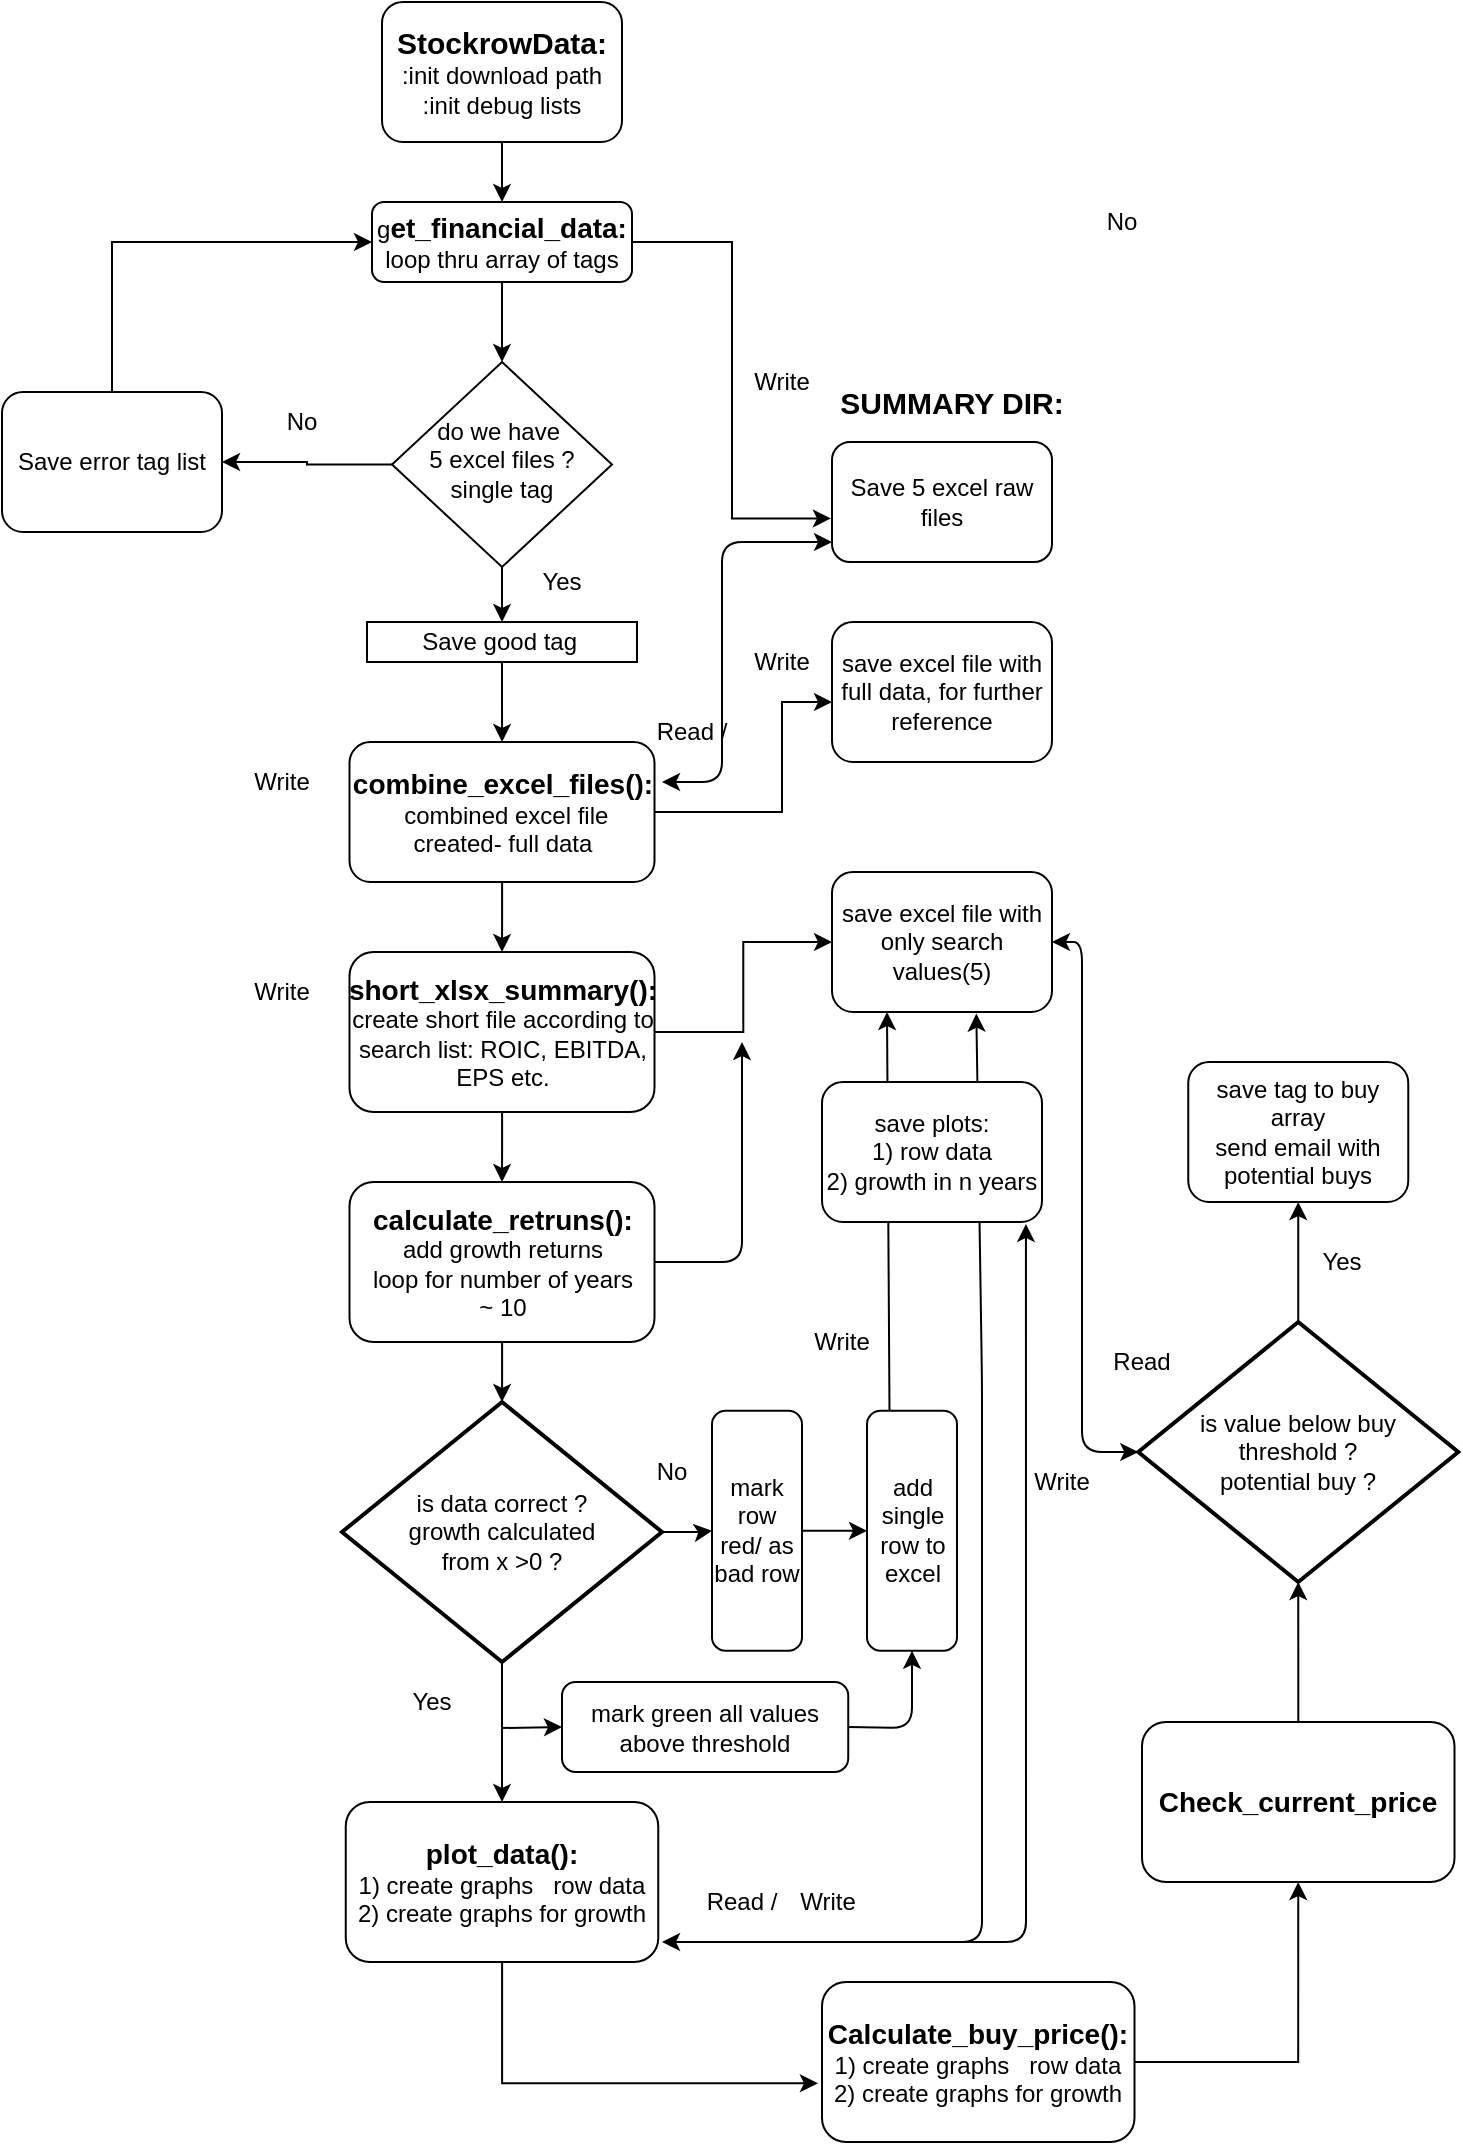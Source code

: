 <mxfile version="13.8.5" type="github">
  <diagram id="C5RBs43oDa-KdzZeNtuy" name="Page-1">
    <mxGraphModel dx="1038" dy="588" grid="1" gridSize="10" guides="1" tooltips="1" connect="1" arrows="1" fold="1" page="1" pageScale="1" pageWidth="827" pageHeight="1169" math="0" shadow="0">
      <root>
        <mxCell id="WIyWlLk6GJQsqaUBKTNV-0" />
        <mxCell id="WIyWlLk6GJQsqaUBKTNV-1" parent="WIyWlLk6GJQsqaUBKTNV-0" />
        <mxCell id="-RsRzmZnALrs33e4umH--4" style="edgeStyle=orthogonalEdgeStyle;rounded=0;orthogonalLoop=1;jettySize=auto;html=1;exitX=0.5;exitY=1;exitDx=0;exitDy=0;" edge="1" parent="WIyWlLk6GJQsqaUBKTNV-1" source="WIyWlLk6GJQsqaUBKTNV-3" target="WIyWlLk6GJQsqaUBKTNV-7">
          <mxGeometry relative="1" as="geometry" />
        </mxCell>
        <mxCell id="WIyWlLk6GJQsqaUBKTNV-3" value="&lt;b&gt;&lt;font style=&quot;font-size: 15px&quot;&gt;StockrowData:&lt;/font&gt;&lt;/b&gt;&lt;br&gt;:init download path&lt;br&gt;:init debug lists" style="rounded=1;whiteSpace=wrap;html=1;fontSize=12;glass=0;strokeWidth=1;shadow=0;" parent="WIyWlLk6GJQsqaUBKTNV-1" vertex="1">
          <mxGeometry x="240" y="80" width="120" height="70" as="geometry" />
        </mxCell>
        <mxCell id="-RsRzmZnALrs33e4umH--1" value="" style="edgeStyle=orthogonalEdgeStyle;rounded=0;orthogonalLoop=1;jettySize=auto;html=1;" edge="1" parent="WIyWlLk6GJQsqaUBKTNV-1" source="WIyWlLk6GJQsqaUBKTNV-6" target="WIyWlLk6GJQsqaUBKTNV-12">
          <mxGeometry relative="1" as="geometry" />
        </mxCell>
        <mxCell id="-RsRzmZnALrs33e4umH--20" value="" style="edgeStyle=orthogonalEdgeStyle;rounded=0;orthogonalLoop=1;jettySize=auto;html=1;entryX=0;entryY=0.5;entryDx=0;entryDy=0;entryPerimeter=0;" edge="1" parent="WIyWlLk6GJQsqaUBKTNV-1" source="WIyWlLk6GJQsqaUBKTNV-6" target="-RsRzmZnALrs33e4umH--14">
          <mxGeometry relative="1" as="geometry" />
        </mxCell>
        <mxCell id="WIyWlLk6GJQsqaUBKTNV-6" value="do we have&amp;nbsp;&lt;br&gt;5 excel files ?&lt;br&gt;single tag" style="rhombus;whiteSpace=wrap;html=1;shadow=0;fontFamily=Helvetica;fontSize=12;align=center;strokeWidth=1;spacing=6;spacingTop=-4;" parent="WIyWlLk6GJQsqaUBKTNV-1" vertex="1">
          <mxGeometry x="245" y="260" width="110" height="102.5" as="geometry" />
        </mxCell>
        <mxCell id="-RsRzmZnALrs33e4umH--3" style="edgeStyle=orthogonalEdgeStyle;rounded=0;orthogonalLoop=1;jettySize=auto;html=1;entryX=0.5;entryY=0;entryDx=0;entryDy=0;" edge="1" parent="WIyWlLk6GJQsqaUBKTNV-1" source="WIyWlLk6GJQsqaUBKTNV-7" target="WIyWlLk6GJQsqaUBKTNV-6">
          <mxGeometry relative="1" as="geometry" />
        </mxCell>
        <mxCell id="-RsRzmZnALrs33e4umH--113" style="edgeStyle=orthogonalEdgeStyle;rounded=0;orthogonalLoop=1;jettySize=auto;html=1;entryX=0.637;entryY=1.005;entryDx=0;entryDy=0;entryPerimeter=0;" edge="1" parent="WIyWlLk6GJQsqaUBKTNV-1" source="WIyWlLk6GJQsqaUBKTNV-7" target="-RsRzmZnALrs33e4umH--112">
          <mxGeometry relative="1" as="geometry">
            <mxPoint x="430" y="340" as="targetPoint" />
          </mxGeometry>
        </mxCell>
        <mxCell id="WIyWlLk6GJQsqaUBKTNV-7" value="g&lt;b&gt;&lt;font style=&quot;font-size: 14px&quot;&gt;et_financial_data:&lt;/font&gt;&lt;/b&gt;&lt;br&gt;loop thru array of tags" style="rounded=1;whiteSpace=wrap;html=1;fontSize=12;glass=0;strokeWidth=1;shadow=0;" parent="WIyWlLk6GJQsqaUBKTNV-1" vertex="1">
          <mxGeometry x="235" y="180" width="130" height="40" as="geometry" />
        </mxCell>
        <mxCell id="-RsRzmZnALrs33e4umH--2" style="edgeStyle=orthogonalEdgeStyle;rounded=0;orthogonalLoop=1;jettySize=auto;html=1;exitX=0;exitY=0.5;exitDx=0;exitDy=0;entryX=0;entryY=0.5;entryDx=0;entryDy=0;" edge="1" parent="WIyWlLk6GJQsqaUBKTNV-1" source="WIyWlLk6GJQsqaUBKTNV-12" target="WIyWlLk6GJQsqaUBKTNV-7">
          <mxGeometry relative="1" as="geometry" />
        </mxCell>
        <mxCell id="WIyWlLk6GJQsqaUBKTNV-12" value="Save error tag list" style="rounded=1;whiteSpace=wrap;html=1;fontSize=12;glass=0;strokeWidth=1;shadow=0;direction=south;" parent="WIyWlLk6GJQsqaUBKTNV-1" vertex="1">
          <mxGeometry x="50" y="275" width="110" height="70" as="geometry" />
        </mxCell>
        <mxCell id="-RsRzmZnALrs33e4umH--5" value="No&lt;br&gt;" style="text;html=1;strokeColor=none;fillColor=none;align=center;verticalAlign=middle;whiteSpace=wrap;rounded=0;" vertex="1" parent="WIyWlLk6GJQsqaUBKTNV-1">
          <mxGeometry x="590" y="180" width="40" height="20" as="geometry" />
        </mxCell>
        <mxCell id="-RsRzmZnALrs33e4umH--6" value="No&lt;br&gt;" style="text;html=1;strokeColor=none;fillColor=none;align=center;verticalAlign=middle;whiteSpace=wrap;rounded=0;" vertex="1" parent="WIyWlLk6GJQsqaUBKTNV-1">
          <mxGeometry x="180" y="280" width="40" height="20" as="geometry" />
        </mxCell>
        <mxCell id="-RsRzmZnALrs33e4umH--9" style="edgeStyle=orthogonalEdgeStyle;rounded=0;orthogonalLoop=1;jettySize=auto;html=1;exitX=0.5;exitY=1;exitDx=0;exitDy=0;" edge="1" parent="WIyWlLk6GJQsqaUBKTNV-1">
          <mxGeometry relative="1" as="geometry">
            <mxPoint x="330" y="400" as="sourcePoint" />
            <mxPoint x="330" y="400" as="targetPoint" />
          </mxGeometry>
        </mxCell>
        <mxCell id="-RsRzmZnALrs33e4umH--27" value="" style="edgeStyle=orthogonalEdgeStyle;rounded=0;orthogonalLoop=1;jettySize=auto;html=1;" edge="1" parent="WIyWlLk6GJQsqaUBKTNV-1" source="-RsRzmZnALrs33e4umH--10" target="-RsRzmZnALrs33e4umH--25">
          <mxGeometry relative="1" as="geometry">
            <Array as="points">
              <mxPoint x="440" y="485" />
              <mxPoint x="440" y="430" />
            </Array>
          </mxGeometry>
        </mxCell>
        <mxCell id="-RsRzmZnALrs33e4umH--30" style="edgeStyle=orthogonalEdgeStyle;rounded=0;orthogonalLoop=1;jettySize=auto;html=1;entryX=0.5;entryY=0;entryDx=0;entryDy=0;" edge="1" parent="WIyWlLk6GJQsqaUBKTNV-1" source="-RsRzmZnALrs33e4umH--10" target="-RsRzmZnALrs33e4umH--23">
          <mxGeometry relative="1" as="geometry" />
        </mxCell>
        <mxCell id="-RsRzmZnALrs33e4umH--10" value="&lt;b style=&quot;font-size: 14px&quot;&gt;&lt;font style=&quot;font-size: 14px&quot;&gt;combine_excel_files()&lt;/font&gt;&lt;font style=&quot;font-size: 14px&quot;&gt;:&lt;/font&gt;&lt;br&gt;&lt;/b&gt;&amp;nbsp;combined excel file created- full data" style="rounded=1;whiteSpace=wrap;html=1;fontSize=12;glass=0;strokeWidth=1;shadow=0;" vertex="1" parent="WIyWlLk6GJQsqaUBKTNV-1">
          <mxGeometry x="223.75" y="450" width="152.5" height="70" as="geometry" />
        </mxCell>
        <mxCell id="-RsRzmZnALrs33e4umH--12" value="Yes" style="text;html=1;strokeColor=none;fillColor=none;align=center;verticalAlign=middle;whiteSpace=wrap;rounded=0;" vertex="1" parent="WIyWlLk6GJQsqaUBKTNV-1">
          <mxGeometry x="310" y="360" width="40" height="20" as="geometry" />
        </mxCell>
        <mxCell id="-RsRzmZnALrs33e4umH--21" value="" style="edgeStyle=orthogonalEdgeStyle;rounded=0;orthogonalLoop=1;jettySize=auto;html=1;" edge="1" parent="WIyWlLk6GJQsqaUBKTNV-1" source="-RsRzmZnALrs33e4umH--14" target="-RsRzmZnALrs33e4umH--10">
          <mxGeometry relative="1" as="geometry" />
        </mxCell>
        <mxCell id="-RsRzmZnALrs33e4umH--14" value="Save good tag&amp;nbsp;" style="rounded=1;whiteSpace=wrap;html=1;fontSize=12;glass=0;strokeWidth=1;shadow=0;direction=south;arcSize=0;" vertex="1" parent="WIyWlLk6GJQsqaUBKTNV-1">
          <mxGeometry x="232.5" y="390" width="135" height="20" as="geometry" />
        </mxCell>
        <mxCell id="-RsRzmZnALrs33e4umH--28" value="" style="edgeStyle=orthogonalEdgeStyle;rounded=0;orthogonalLoop=1;jettySize=auto;html=1;" edge="1" parent="WIyWlLk6GJQsqaUBKTNV-1" source="-RsRzmZnALrs33e4umH--23" target="-RsRzmZnALrs33e4umH--26">
          <mxGeometry relative="1" as="geometry" />
        </mxCell>
        <mxCell id="-RsRzmZnALrs33e4umH--31" style="edgeStyle=orthogonalEdgeStyle;rounded=0;orthogonalLoop=1;jettySize=auto;html=1;entryX=0.5;entryY=0;entryDx=0;entryDy=0;" edge="1" parent="WIyWlLk6GJQsqaUBKTNV-1" source="-RsRzmZnALrs33e4umH--23" target="-RsRzmZnALrs33e4umH--24">
          <mxGeometry relative="1" as="geometry" />
        </mxCell>
        <mxCell id="-RsRzmZnALrs33e4umH--23" value="&lt;font style=&quot;font-size: 14px&quot;&gt;&lt;b&gt;short_xlsx_summary()&lt;/b&gt;&lt;/font&gt;&lt;font style=&quot;font-size: 14px&quot;&gt;&lt;b&gt;:&lt;/b&gt;&lt;/font&gt;&lt;br&gt;create short file according to search list: ROIC, EBITDA, EPS etc." style="rounded=1;whiteSpace=wrap;html=1;fontSize=12;glass=0;strokeWidth=1;shadow=0;" vertex="1" parent="WIyWlLk6GJQsqaUBKTNV-1">
          <mxGeometry x="223.75" y="555" width="152.5" height="80" as="geometry" />
        </mxCell>
        <mxCell id="-RsRzmZnALrs33e4umH--40" value="" style="edgeStyle=orthogonalEdgeStyle;rounded=0;orthogonalLoop=1;jettySize=auto;html=1;" edge="1" parent="WIyWlLk6GJQsqaUBKTNV-1" source="-RsRzmZnALrs33e4umH--24">
          <mxGeometry relative="1" as="geometry">
            <mxPoint x="300" y="780" as="targetPoint" />
          </mxGeometry>
        </mxCell>
        <mxCell id="-RsRzmZnALrs33e4umH--24" value="&lt;font style=&quot;font-size: 14px&quot;&gt;&lt;b&gt;calculate_retruns()&lt;/b&gt;&lt;/font&gt;&lt;font style=&quot;font-size: 14px&quot;&gt;&lt;b&gt;:&lt;/b&gt;&lt;/font&gt;&lt;br&gt;add growth returns&lt;br&gt;loop for number of years&lt;br&gt;~ 10" style="rounded=1;whiteSpace=wrap;html=1;fontSize=12;glass=0;strokeWidth=1;shadow=0;" vertex="1" parent="WIyWlLk6GJQsqaUBKTNV-1">
          <mxGeometry x="223.75" y="670" width="152.5" height="80" as="geometry" />
        </mxCell>
        <mxCell id="-RsRzmZnALrs33e4umH--25" value="save excel file with full data, for further reference" style="rounded=1;whiteSpace=wrap;html=1;fontSize=12;glass=0;strokeWidth=1;shadow=0;direction=south;" vertex="1" parent="WIyWlLk6GJQsqaUBKTNV-1">
          <mxGeometry x="465" y="390" width="110" height="70" as="geometry" />
        </mxCell>
        <mxCell id="-RsRzmZnALrs33e4umH--26" value="save excel file with only search values(5)&lt;br&gt;" style="rounded=1;whiteSpace=wrap;html=1;fontSize=12;glass=0;strokeWidth=1;shadow=0;direction=south;" vertex="1" parent="WIyWlLk6GJQsqaUBKTNV-1">
          <mxGeometry x="465" y="515" width="110" height="70" as="geometry" />
        </mxCell>
        <mxCell id="-RsRzmZnALrs33e4umH--32" value="Write" style="text;html=1;strokeColor=none;fillColor=none;align=center;verticalAlign=middle;whiteSpace=wrap;rounded=0;" vertex="1" parent="WIyWlLk6GJQsqaUBKTNV-1">
          <mxGeometry x="170" y="460" width="40" height="20" as="geometry" />
        </mxCell>
        <mxCell id="-RsRzmZnALrs33e4umH--33" value="Write" style="text;html=1;strokeColor=none;fillColor=none;align=center;verticalAlign=middle;whiteSpace=wrap;rounded=0;" vertex="1" parent="WIyWlLk6GJQsqaUBKTNV-1">
          <mxGeometry x="170" y="565" width="40" height="20" as="geometry" />
        </mxCell>
        <mxCell id="-RsRzmZnALrs33e4umH--86" style="edgeStyle=orthogonalEdgeStyle;rounded=0;orthogonalLoop=1;jettySize=auto;html=1;entryX=-0.013;entryY=0.633;entryDx=0;entryDy=0;entryPerimeter=0;" edge="1" parent="WIyWlLk6GJQsqaUBKTNV-1" source="-RsRzmZnALrs33e4umH--35" target="-RsRzmZnALrs33e4umH--80">
          <mxGeometry relative="1" as="geometry">
            <mxPoint x="310" y="1120" as="targetPoint" />
            <Array as="points">
              <mxPoint x="300" y="1121" />
            </Array>
          </mxGeometry>
        </mxCell>
        <mxCell id="-RsRzmZnALrs33e4umH--35" value="&lt;font style=&quot;font-size: 14px&quot;&gt;&lt;b&gt;plot_data()&lt;/b&gt;&lt;/font&gt;&lt;font style=&quot;font-size: 14px&quot;&gt;&lt;b&gt;:&lt;br&gt;&lt;/b&gt;&lt;/font&gt;1) create graphs&amp;nbsp; &amp;nbsp;row data&lt;br&gt;2) create graphs for growth" style="rounded=1;whiteSpace=wrap;html=1;fontSize=12;glass=0;strokeWidth=1;shadow=0;" vertex="1" parent="WIyWlLk6GJQsqaUBKTNV-1">
          <mxGeometry x="221.88" y="980" width="156.25" height="80" as="geometry" />
        </mxCell>
        <mxCell id="-RsRzmZnALrs33e4umH--37" value="add single row to excel" style="rounded=1;whiteSpace=wrap;html=1;fontSize=12;glass=0;strokeWidth=1;shadow=0;direction=south;" vertex="1" parent="WIyWlLk6GJQsqaUBKTNV-1">
          <mxGeometry x="482.5" y="784.38" width="45" height="120" as="geometry" />
        </mxCell>
        <mxCell id="-RsRzmZnALrs33e4umH--41" value="Yes" style="text;html=1;strokeColor=none;fillColor=none;align=center;verticalAlign=middle;whiteSpace=wrap;rounded=0;" vertex="1" parent="WIyWlLk6GJQsqaUBKTNV-1">
          <mxGeometry x="245" y="920" width="40" height="20" as="geometry" />
        </mxCell>
        <mxCell id="-RsRzmZnALrs33e4umH--42" value="No&lt;br&gt;" style="text;html=1;strokeColor=none;fillColor=none;align=center;verticalAlign=middle;whiteSpace=wrap;rounded=0;" vertex="1" parent="WIyWlLk6GJQsqaUBKTNV-1">
          <mxGeometry x="365" y="800" width="40" height="30" as="geometry" />
        </mxCell>
        <mxCell id="-RsRzmZnALrs33e4umH--72" value="" style="edgeStyle=orthogonalEdgeStyle;rounded=0;orthogonalLoop=1;jettySize=auto;html=1;" edge="1" parent="WIyWlLk6GJQsqaUBKTNV-1" source="-RsRzmZnALrs33e4umH--43" target="-RsRzmZnALrs33e4umH--37">
          <mxGeometry relative="1" as="geometry" />
        </mxCell>
        <mxCell id="-RsRzmZnALrs33e4umH--43" value="mark row red/ as bad row" style="rounded=1;whiteSpace=wrap;html=1;fontSize=12;glass=0;strokeWidth=1;shadow=0;direction=west;" vertex="1" parent="WIyWlLk6GJQsqaUBKTNV-1">
          <mxGeometry x="405" y="784.38" width="45" height="120.01" as="geometry" />
        </mxCell>
        <mxCell id="-RsRzmZnALrs33e4umH--51" value="" style="edgeStyle=orthogonalEdgeStyle;rounded=0;orthogonalLoop=1;jettySize=auto;html=1;" edge="1" parent="WIyWlLk6GJQsqaUBKTNV-1" source="-RsRzmZnALrs33e4umH--45" target="-RsRzmZnALrs33e4umH--43">
          <mxGeometry relative="1" as="geometry" />
        </mxCell>
        <mxCell id="-RsRzmZnALrs33e4umH--45" value="&lt;span&gt;is data correct ?&lt;/span&gt;&lt;br&gt;&lt;span&gt;growth calculated &lt;br&gt;from x &amp;gt;0 ?&lt;/span&gt;" style="strokeWidth=2;html=1;shape=mxgraph.flowchart.decision;whiteSpace=wrap;" vertex="1" parent="WIyWlLk6GJQsqaUBKTNV-1">
          <mxGeometry x="220" y="780" width="160" height="130" as="geometry" />
        </mxCell>
        <mxCell id="-RsRzmZnALrs33e4umH--57" value="mark green all values above threshold" style="rounded=1;whiteSpace=wrap;html=1;fontSize=12;glass=0;strokeWidth=1;shadow=0;direction=west;" vertex="1" parent="WIyWlLk6GJQsqaUBKTNV-1">
          <mxGeometry x="330" y="920" width="143.12" height="45" as="geometry" />
        </mxCell>
        <mxCell id="-RsRzmZnALrs33e4umH--61" value="" style="endArrow=classic;html=1;entryX=0.5;entryY=0;entryDx=0;entryDy=0;" edge="1" parent="WIyWlLk6GJQsqaUBKTNV-1" target="-RsRzmZnALrs33e4umH--35">
          <mxGeometry width="50" height="50" relative="1" as="geometry">
            <mxPoint x="300" y="910" as="sourcePoint" />
            <mxPoint x="440" y="900" as="targetPoint" />
          </mxGeometry>
        </mxCell>
        <mxCell id="-RsRzmZnALrs33e4umH--64" value="" style="endArrow=classic;startArrow=classic;html=1;exitX=1.011;exitY=0.344;exitDx=0;exitDy=0;exitPerimeter=0;" edge="1" parent="WIyWlLk6GJQsqaUBKTNV-1" source="-RsRzmZnALrs33e4umH--26">
          <mxGeometry width="50" height="50" relative="1" as="geometry">
            <mxPoint x="560" y="600" as="sourcePoint" />
            <mxPoint x="380" y="1050" as="targetPoint" />
            <Array as="points">
              <mxPoint x="540" y="770" />
              <mxPoint x="540" y="1050" />
            </Array>
          </mxGeometry>
        </mxCell>
        <mxCell id="-RsRzmZnALrs33e4umH--66" value="Write" style="text;html=1;strokeColor=none;fillColor=none;align=center;verticalAlign=middle;whiteSpace=wrap;rounded=0;" vertex="1" parent="WIyWlLk6GJQsqaUBKTNV-1">
          <mxGeometry x="560" y="810" width="40" height="20" as="geometry" />
        </mxCell>
        <mxCell id="-RsRzmZnALrs33e4umH--67" value="Read /" style="text;html=1;strokeColor=none;fillColor=none;align=center;verticalAlign=middle;whiteSpace=wrap;rounded=0;" vertex="1" parent="WIyWlLk6GJQsqaUBKTNV-1">
          <mxGeometry x="400" y="1010" width="40" height="40" as="geometry" />
        </mxCell>
        <mxCell id="-RsRzmZnALrs33e4umH--78" value="" style="endArrow=classic;html=1;entryX=1;entryY=0.5;entryDx=0;entryDy=0;" edge="1" parent="WIyWlLk6GJQsqaUBKTNV-1" target="-RsRzmZnALrs33e4umH--57">
          <mxGeometry width="50" height="50" relative="1" as="geometry">
            <mxPoint x="300" y="943" as="sourcePoint" />
            <mxPoint x="400" y="800" as="targetPoint" />
            <Array as="points" />
          </mxGeometry>
        </mxCell>
        <mxCell id="-RsRzmZnALrs33e4umH--79" value="" style="endArrow=classic;html=1;exitX=0;exitY=0.5;exitDx=0;exitDy=0;entryX=1;entryY=0.5;entryDx=0;entryDy=0;" edge="1" parent="WIyWlLk6GJQsqaUBKTNV-1" source="-RsRzmZnALrs33e4umH--57" target="-RsRzmZnALrs33e4umH--37">
          <mxGeometry width="50" height="50" relative="1" as="geometry">
            <mxPoint x="350" y="950" as="sourcePoint" />
            <mxPoint x="400" y="900" as="targetPoint" />
            <Array as="points">
              <mxPoint x="505" y="943" />
            </Array>
          </mxGeometry>
        </mxCell>
        <mxCell id="-RsRzmZnALrs33e4umH--89" style="edgeStyle=orthogonalEdgeStyle;rounded=0;orthogonalLoop=1;jettySize=auto;html=1;entryX=0.5;entryY=1;entryDx=0;entryDy=0;" edge="1" parent="WIyWlLk6GJQsqaUBKTNV-1" source="-RsRzmZnALrs33e4umH--80" target="-RsRzmZnALrs33e4umH--88">
          <mxGeometry relative="1" as="geometry" />
        </mxCell>
        <mxCell id="-RsRzmZnALrs33e4umH--80" value="&lt;font style=&quot;font-size: 14px&quot;&gt;&lt;b&gt;Calculate_buy_price()&lt;/b&gt;&lt;/font&gt;&lt;font style=&quot;font-size: 14px&quot;&gt;&lt;b&gt;:&lt;br&gt;&lt;/b&gt;&lt;/font&gt;1) create graphs&amp;nbsp; &amp;nbsp;row data&lt;br&gt;2) create graphs for growth" style="rounded=1;whiteSpace=wrap;html=1;fontSize=12;glass=0;strokeWidth=1;shadow=0;" vertex="1" parent="WIyWlLk6GJQsqaUBKTNV-1">
          <mxGeometry x="460" y="1070" width="156.25" height="80" as="geometry" />
        </mxCell>
        <mxCell id="-RsRzmZnALrs33e4umH--91" style="edgeStyle=orthogonalEdgeStyle;rounded=0;orthogonalLoop=1;jettySize=auto;html=1;entryX=0.5;entryY=1;entryDx=0;entryDy=0;entryPerimeter=0;" edge="1" parent="WIyWlLk6GJQsqaUBKTNV-1" source="-RsRzmZnALrs33e4umH--88" target="-RsRzmZnALrs33e4umH--90">
          <mxGeometry relative="1" as="geometry" />
        </mxCell>
        <mxCell id="-RsRzmZnALrs33e4umH--88" value="&lt;span style=&quot;font-size: 14px&quot;&gt;&lt;b&gt;Check_current_price&lt;/b&gt;&lt;/span&gt;" style="rounded=1;whiteSpace=wrap;html=1;fontSize=12;glass=0;strokeWidth=1;shadow=0;" vertex="1" parent="WIyWlLk6GJQsqaUBKTNV-1">
          <mxGeometry x="620" y="940" width="156.25" height="80" as="geometry" />
        </mxCell>
        <mxCell id="-RsRzmZnALrs33e4umH--94" value="" style="edgeStyle=orthogonalEdgeStyle;rounded=0;orthogonalLoop=1;jettySize=auto;html=1;" edge="1" parent="WIyWlLk6GJQsqaUBKTNV-1" source="-RsRzmZnALrs33e4umH--90" target="-RsRzmZnALrs33e4umH--93">
          <mxGeometry relative="1" as="geometry" />
        </mxCell>
        <mxCell id="-RsRzmZnALrs33e4umH--90" value="is value below buy&lt;br&gt;threshold ?&lt;br&gt;potential buy ?" style="strokeWidth=2;html=1;shape=mxgraph.flowchart.decision;whiteSpace=wrap;" vertex="1" parent="WIyWlLk6GJQsqaUBKTNV-1">
          <mxGeometry x="618.13" y="740" width="160" height="130" as="geometry" />
        </mxCell>
        <mxCell id="-RsRzmZnALrs33e4umH--92" value="" style="endArrow=classic;startArrow=classic;html=1;entryX=0.5;entryY=0;entryDx=0;entryDy=0;exitX=0;exitY=0.5;exitDx=0;exitDy=0;exitPerimeter=0;" edge="1" parent="WIyWlLk6GJQsqaUBKTNV-1" source="-RsRzmZnALrs33e4umH--90" target="-RsRzmZnALrs33e4umH--26">
          <mxGeometry width="50" height="50" relative="1" as="geometry">
            <mxPoint x="380" y="710" as="sourcePoint" />
            <mxPoint x="430" y="660" as="targetPoint" />
            <Array as="points">
              <mxPoint x="590" y="805" />
              <mxPoint x="590" y="550" />
            </Array>
          </mxGeometry>
        </mxCell>
        <mxCell id="-RsRzmZnALrs33e4umH--93" value="save tag to buy array&lt;br&gt;send email with potential buys" style="rounded=1;whiteSpace=wrap;html=1;fontSize=12;glass=0;strokeWidth=1;shadow=0;direction=south;" vertex="1" parent="WIyWlLk6GJQsqaUBKTNV-1">
          <mxGeometry x="643.13" y="610" width="110" height="70" as="geometry" />
        </mxCell>
        <mxCell id="-RsRzmZnALrs33e4umH--95" value="Yes" style="text;html=1;strokeColor=none;fillColor=none;align=center;verticalAlign=middle;whiteSpace=wrap;rounded=0;" vertex="1" parent="WIyWlLk6GJQsqaUBKTNV-1">
          <mxGeometry x="700" y="700" width="40" height="20" as="geometry" />
        </mxCell>
        <mxCell id="-RsRzmZnALrs33e4umH--97" value="Read" style="text;html=1;strokeColor=none;fillColor=none;align=center;verticalAlign=middle;whiteSpace=wrap;rounded=0;" vertex="1" parent="WIyWlLk6GJQsqaUBKTNV-1">
          <mxGeometry x="600" y="750" width="40" height="20" as="geometry" />
        </mxCell>
        <mxCell id="-RsRzmZnALrs33e4umH--99" value="&lt;font style=&quot;font-size: 15px&quot;&gt;&lt;b&gt;SUMMARY DIR:&lt;/b&gt;&lt;/font&gt;" style="text;html=1;strokeColor=none;fillColor=none;align=center;verticalAlign=middle;whiteSpace=wrap;rounded=0;" vertex="1" parent="WIyWlLk6GJQsqaUBKTNV-1">
          <mxGeometry x="465" y="270" width="120" height="20" as="geometry" />
        </mxCell>
        <mxCell id="-RsRzmZnALrs33e4umH--100" value="" style="endArrow=classic;html=1;exitX=0;exitY=0.75;exitDx=0;exitDy=0;entryX=1;entryY=0.75;entryDx=0;entryDy=0;" edge="1" parent="WIyWlLk6GJQsqaUBKTNV-1" source="-RsRzmZnALrs33e4umH--37" target="-RsRzmZnALrs33e4umH--26">
          <mxGeometry width="50" height="50" relative="1" as="geometry">
            <mxPoint x="483.12" y="775" as="sourcePoint" />
            <mxPoint x="473.12" y="555" as="targetPoint" />
            <Array as="points" />
          </mxGeometry>
        </mxCell>
        <mxCell id="-RsRzmZnALrs33e4umH--101" value="Write" style="text;html=1;strokeColor=none;fillColor=none;align=center;verticalAlign=middle;whiteSpace=wrap;rounded=0;" vertex="1" parent="WIyWlLk6GJQsqaUBKTNV-1">
          <mxGeometry x="450" y="740" width="40" height="20" as="geometry" />
        </mxCell>
        <mxCell id="-RsRzmZnALrs33e4umH--102" style="edgeStyle=orthogonalEdgeStyle;rounded=0;orthogonalLoop=1;jettySize=auto;html=1;exitX=0.5;exitY=1;exitDx=0;exitDy=0;" edge="1" parent="WIyWlLk6GJQsqaUBKTNV-1" source="-RsRzmZnALrs33e4umH--67" target="-RsRzmZnALrs33e4umH--67">
          <mxGeometry relative="1" as="geometry" />
        </mxCell>
        <mxCell id="-RsRzmZnALrs33e4umH--103" value="save plots:&lt;br&gt;1) row data&lt;br&gt;2) growth in n years" style="rounded=1;whiteSpace=wrap;html=1;fontSize=12;glass=0;strokeWidth=1;shadow=0;direction=south;" vertex="1" parent="WIyWlLk6GJQsqaUBKTNV-1">
          <mxGeometry x="460" y="620" width="110" height="70" as="geometry" />
        </mxCell>
        <mxCell id="-RsRzmZnALrs33e4umH--107" value="Write" style="text;html=1;strokeColor=none;fillColor=none;align=center;verticalAlign=middle;whiteSpace=wrap;rounded=0;" vertex="1" parent="WIyWlLk6GJQsqaUBKTNV-1">
          <mxGeometry x="442.5" y="1020" width="40" height="20" as="geometry" />
        </mxCell>
        <mxCell id="-RsRzmZnALrs33e4umH--108" value="" style="endArrow=classic;html=1;entryX=1.014;entryY=0.073;entryDx=0;entryDy=0;entryPerimeter=0;" edge="1" parent="WIyWlLk6GJQsqaUBKTNV-1" target="-RsRzmZnALrs33e4umH--103">
          <mxGeometry width="50" height="50" relative="1" as="geometry">
            <mxPoint x="530" y="1050" as="sourcePoint" />
            <mxPoint x="430" y="880" as="targetPoint" />
            <Array as="points">
              <mxPoint x="562" y="1050" />
            </Array>
          </mxGeometry>
        </mxCell>
        <mxCell id="-RsRzmZnALrs33e4umH--111" value="" style="endArrow=classic;html=1;exitX=1;exitY=0.5;exitDx=0;exitDy=0;" edge="1" parent="WIyWlLk6GJQsqaUBKTNV-1" source="-RsRzmZnALrs33e4umH--24">
          <mxGeometry width="50" height="50" relative="1" as="geometry">
            <mxPoint x="380" y="630" as="sourcePoint" />
            <mxPoint x="420" y="600" as="targetPoint" />
            <Array as="points">
              <mxPoint x="420" y="710" />
            </Array>
          </mxGeometry>
        </mxCell>
        <mxCell id="-RsRzmZnALrs33e4umH--112" value="Save 5 excel raw files" style="rounded=1;whiteSpace=wrap;html=1;fontSize=12;glass=0;strokeWidth=1;shadow=0;direction=south;" vertex="1" parent="WIyWlLk6GJQsqaUBKTNV-1">
          <mxGeometry x="465" y="300" width="110" height="60" as="geometry" />
        </mxCell>
        <mxCell id="-RsRzmZnALrs33e4umH--116" value="" style="endArrow=classic;startArrow=classic;html=1;" edge="1" parent="WIyWlLk6GJQsqaUBKTNV-1">
          <mxGeometry width="50" height="50" relative="1" as="geometry">
            <mxPoint x="380" y="470" as="sourcePoint" />
            <mxPoint x="465" y="350" as="targetPoint" />
            <Array as="points">
              <mxPoint x="410" y="470" />
              <mxPoint x="410" y="350" />
            </Array>
          </mxGeometry>
        </mxCell>
        <mxCell id="-RsRzmZnALrs33e4umH--118" value="Write" style="text;html=1;strokeColor=none;fillColor=none;align=center;verticalAlign=middle;whiteSpace=wrap;rounded=0;" vertex="1" parent="WIyWlLk6GJQsqaUBKTNV-1">
          <mxGeometry x="420" y="400" width="40" height="20" as="geometry" />
        </mxCell>
        <mxCell id="-RsRzmZnALrs33e4umH--119" value="Write" style="text;html=1;strokeColor=none;fillColor=none;align=center;verticalAlign=middle;whiteSpace=wrap;rounded=0;" vertex="1" parent="WIyWlLk6GJQsqaUBKTNV-1">
          <mxGeometry x="420" y="260" width="40" height="20" as="geometry" />
        </mxCell>
        <mxCell id="-RsRzmZnALrs33e4umH--120" value="Read /" style="text;html=1;strokeColor=none;fillColor=none;align=center;verticalAlign=middle;whiteSpace=wrap;rounded=0;" vertex="1" parent="WIyWlLk6GJQsqaUBKTNV-1">
          <mxGeometry x="376" y="430" width="37.5" height="30" as="geometry" />
        </mxCell>
      </root>
    </mxGraphModel>
  </diagram>
</mxfile>
